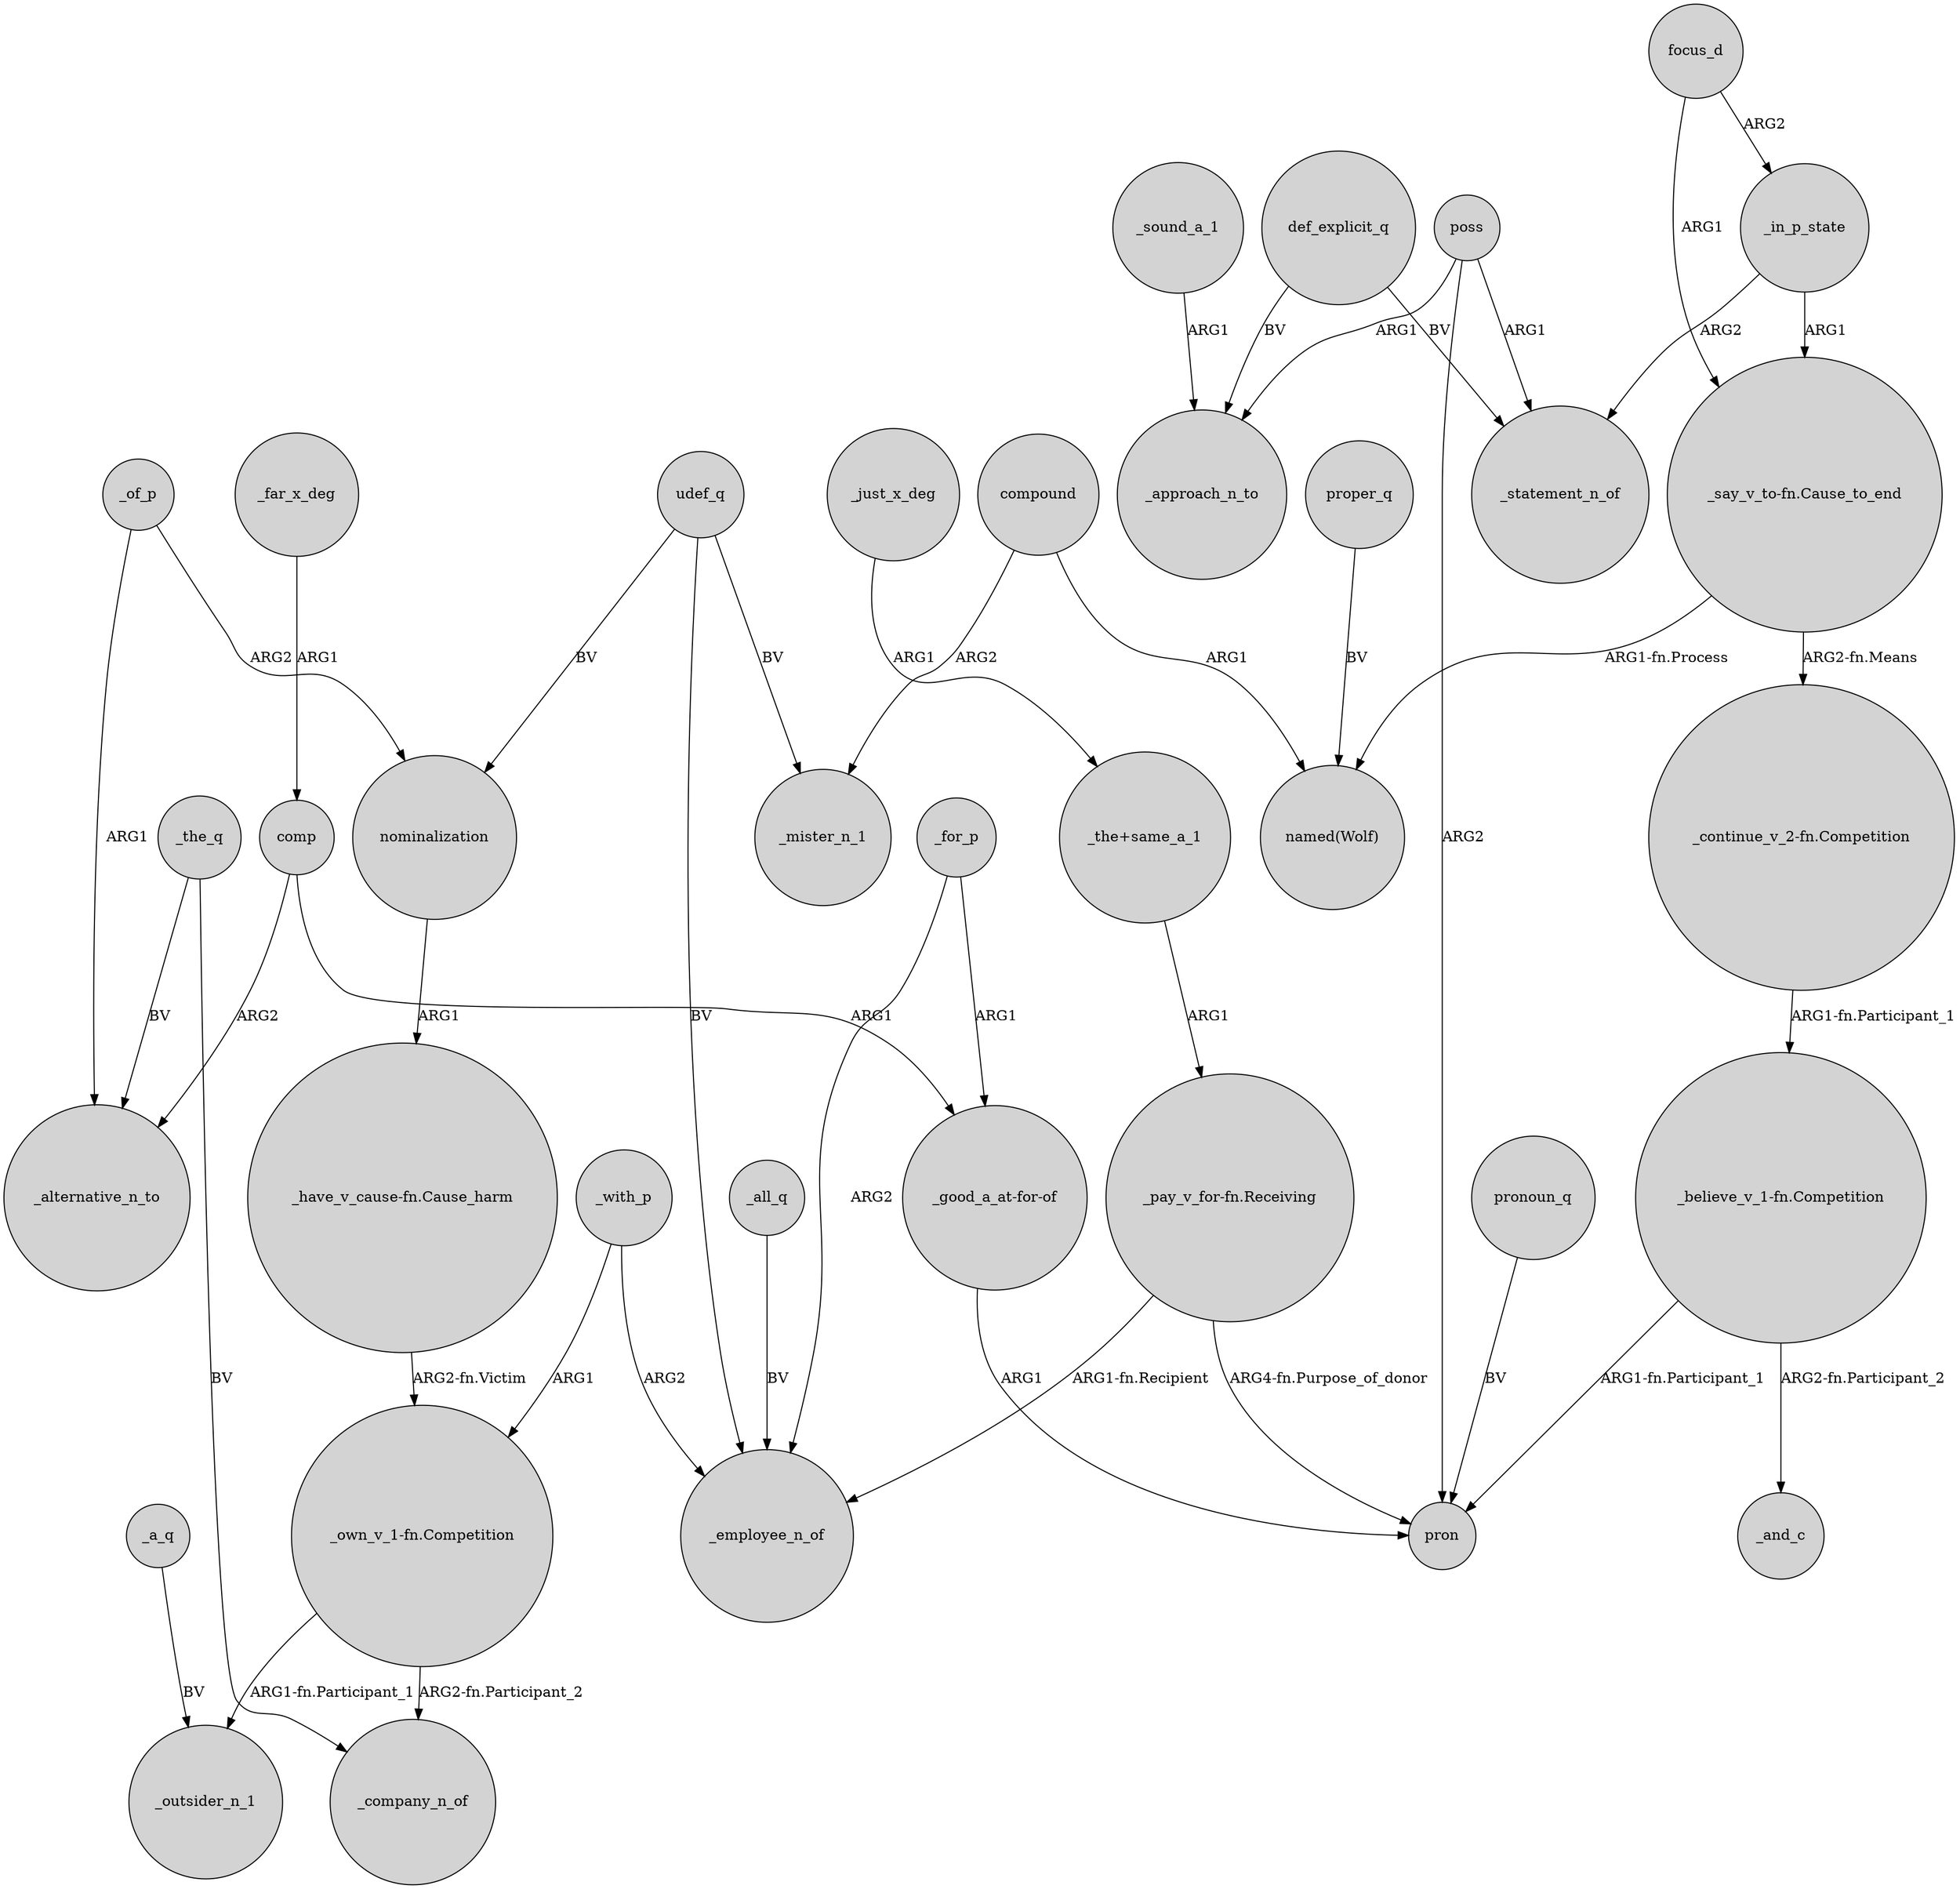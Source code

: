 digraph {
	node [shape=circle style=filled]
	compound -> _mister_n_1 [label=ARG2]
	focus_d -> _in_p_state [label=ARG2]
	def_explicit_q -> _approach_n_to [label=BV]
	"_continue_v_2-fn.Competition" -> "_believe_v_1-fn.Competition" [label="ARG1-fn.Participant_1"]
	focus_d -> "_say_v_to-fn.Cause_to_end" [label=ARG1]
	_just_x_deg -> "_the+same_a_1" [label=ARG1]
	_the_q -> _alternative_n_to [label=BV]
	"_believe_v_1-fn.Competition" -> pron [label="ARG1-fn.Participant_1"]
	compound -> "named(Wolf)" [label=ARG1]
	udef_q -> nominalization [label=BV]
	_with_p -> _employee_n_of [label=ARG2]
	"_say_v_to-fn.Cause_to_end" -> "named(Wolf)" [label="ARG1-fn.Process"]
	udef_q -> _mister_n_1 [label=BV]
	"_own_v_1-fn.Competition" -> _outsider_n_1 [label="ARG1-fn.Participant_1"]
	"_the+same_a_1" -> "_pay_v_for-fn.Receiving" [label=ARG1]
	_in_p_state -> "_say_v_to-fn.Cause_to_end" [label=ARG1]
	_with_p -> "_own_v_1-fn.Competition" [label=ARG1]
	"_pay_v_for-fn.Receiving" -> pron [label="ARG4-fn.Purpose_of_donor"]
	comp -> _alternative_n_to [label=ARG2]
	_for_p -> _employee_n_of [label=ARG2]
	pronoun_q -> pron [label=BV]
	_of_p -> nominalization [label=ARG2]
	_far_x_deg -> comp [label=ARG1]
	poss -> pron [label=ARG2]
	nominalization -> "_have_v_cause-fn.Cause_harm" [label=ARG1]
	"_have_v_cause-fn.Cause_harm" -> "_own_v_1-fn.Competition" [label="ARG2-fn.Victim"]
	"_pay_v_for-fn.Receiving" -> _employee_n_of [label="ARG1-fn.Recipient"]
	proper_q -> "named(Wolf)" [label=BV]
	_for_p -> "_good_a_at-for-of" [label=ARG1]
	_a_q -> _outsider_n_1 [label=BV]
	"_believe_v_1-fn.Competition" -> _and_c [label="ARG2-fn.Participant_2"]
	poss -> _statement_n_of [label=ARG1]
	_all_q -> _employee_n_of [label=BV]
	_of_p -> _alternative_n_to [label=ARG1]
	_sound_a_1 -> _approach_n_to [label=ARG1]
	def_explicit_q -> _statement_n_of [label=BV]
	"_say_v_to-fn.Cause_to_end" -> "_continue_v_2-fn.Competition" [label="ARG2-fn.Means"]
	comp -> "_good_a_at-for-of" [label=ARG1]
	_in_p_state -> _statement_n_of [label=ARG2]
	udef_q -> _employee_n_of [label=BV]
	_the_q -> _company_n_of [label=BV]
	"_own_v_1-fn.Competition" -> _company_n_of [label="ARG2-fn.Participant_2"]
	poss -> _approach_n_to [label=ARG1]
	"_good_a_at-for-of" -> pron [label=ARG1]
}
